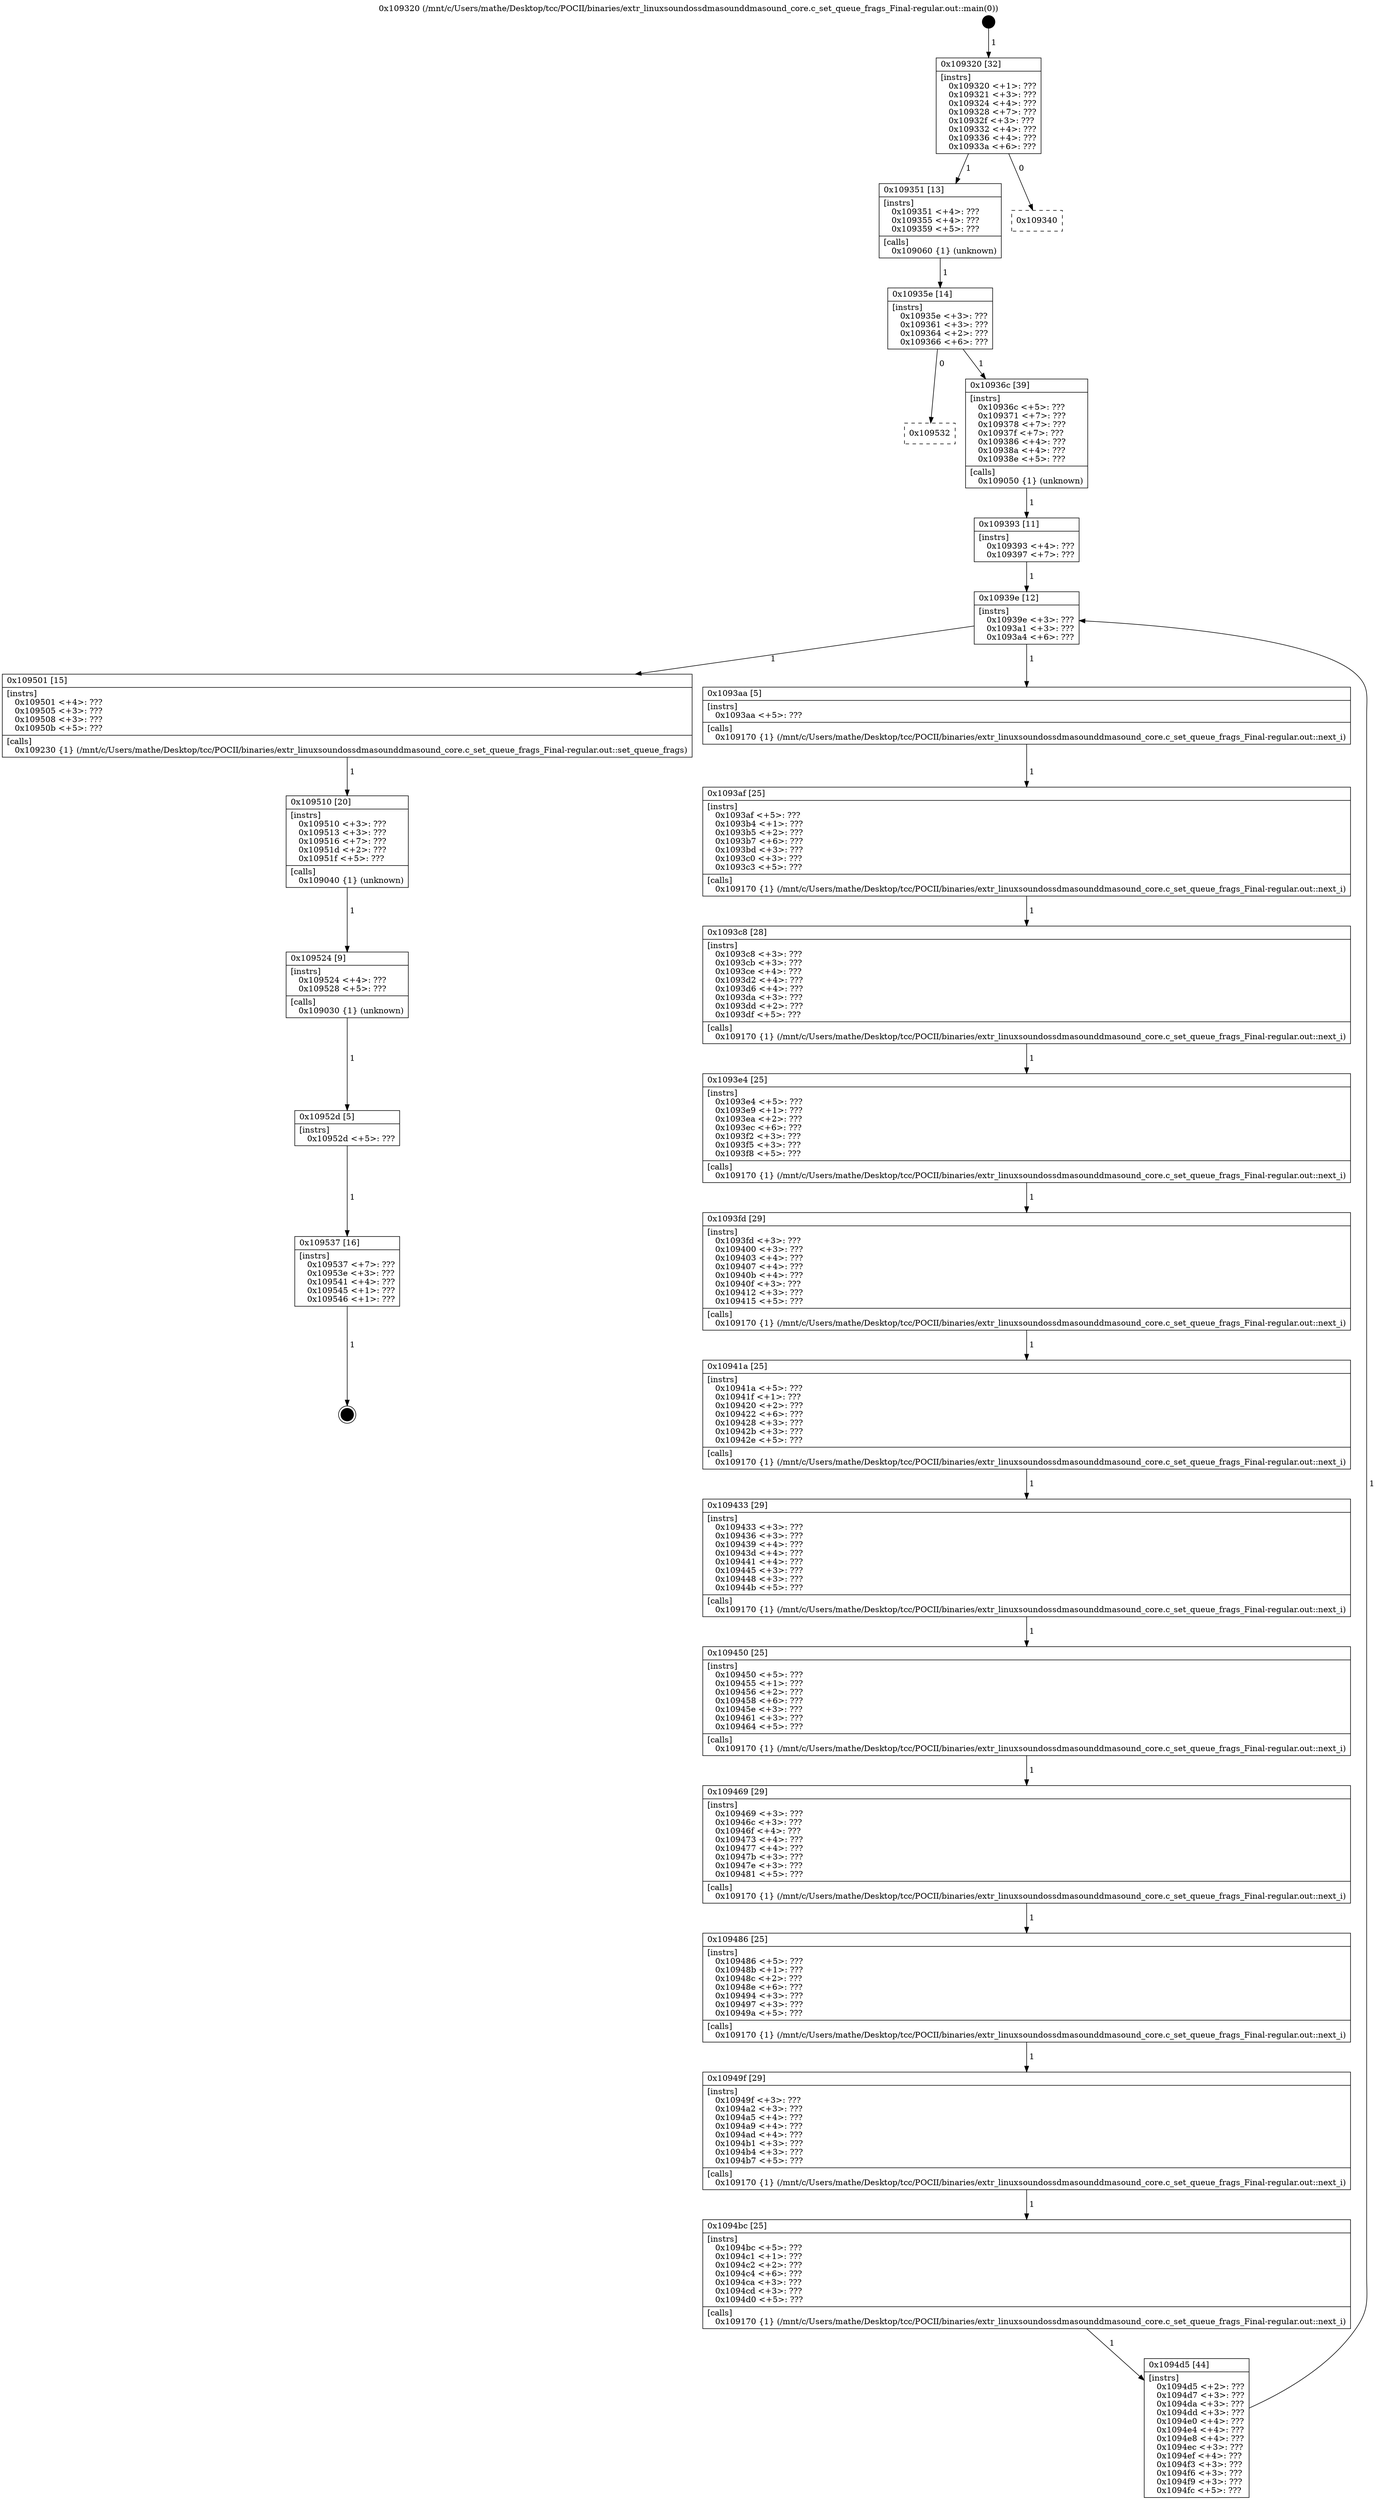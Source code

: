 digraph "0x109320" {
  label = "0x109320 (/mnt/c/Users/mathe/Desktop/tcc/POCII/binaries/extr_linuxsoundossdmasounddmasound_core.c_set_queue_frags_Final-regular.out::main(0))"
  labelloc = "t"
  node[shape=record]

  Entry [label="",width=0.3,height=0.3,shape=circle,fillcolor=black,style=filled]
  "0x109320" [label="{
     0x109320 [32]\l
     | [instrs]\l
     &nbsp;&nbsp;0x109320 \<+1\>: ???\l
     &nbsp;&nbsp;0x109321 \<+3\>: ???\l
     &nbsp;&nbsp;0x109324 \<+4\>: ???\l
     &nbsp;&nbsp;0x109328 \<+7\>: ???\l
     &nbsp;&nbsp;0x10932f \<+3\>: ???\l
     &nbsp;&nbsp;0x109332 \<+4\>: ???\l
     &nbsp;&nbsp;0x109336 \<+4\>: ???\l
     &nbsp;&nbsp;0x10933a \<+6\>: ???\l
  }"]
  "0x109351" [label="{
     0x109351 [13]\l
     | [instrs]\l
     &nbsp;&nbsp;0x109351 \<+4\>: ???\l
     &nbsp;&nbsp;0x109355 \<+4\>: ???\l
     &nbsp;&nbsp;0x109359 \<+5\>: ???\l
     | [calls]\l
     &nbsp;&nbsp;0x109060 \{1\} (unknown)\l
  }"]
  "0x109340" [label="{
     0x109340\l
  }", style=dashed]
  "0x10935e" [label="{
     0x10935e [14]\l
     | [instrs]\l
     &nbsp;&nbsp;0x10935e \<+3\>: ???\l
     &nbsp;&nbsp;0x109361 \<+3\>: ???\l
     &nbsp;&nbsp;0x109364 \<+2\>: ???\l
     &nbsp;&nbsp;0x109366 \<+6\>: ???\l
  }"]
  "0x109532" [label="{
     0x109532\l
  }", style=dashed]
  "0x10936c" [label="{
     0x10936c [39]\l
     | [instrs]\l
     &nbsp;&nbsp;0x10936c \<+5\>: ???\l
     &nbsp;&nbsp;0x109371 \<+7\>: ???\l
     &nbsp;&nbsp;0x109378 \<+7\>: ???\l
     &nbsp;&nbsp;0x10937f \<+7\>: ???\l
     &nbsp;&nbsp;0x109386 \<+4\>: ???\l
     &nbsp;&nbsp;0x10938a \<+4\>: ???\l
     &nbsp;&nbsp;0x10938e \<+5\>: ???\l
     | [calls]\l
     &nbsp;&nbsp;0x109050 \{1\} (unknown)\l
  }"]
  Exit [label="",width=0.3,height=0.3,shape=circle,fillcolor=black,style=filled,peripheries=2]
  "0x10939e" [label="{
     0x10939e [12]\l
     | [instrs]\l
     &nbsp;&nbsp;0x10939e \<+3\>: ???\l
     &nbsp;&nbsp;0x1093a1 \<+3\>: ???\l
     &nbsp;&nbsp;0x1093a4 \<+6\>: ???\l
  }"]
  "0x109501" [label="{
     0x109501 [15]\l
     | [instrs]\l
     &nbsp;&nbsp;0x109501 \<+4\>: ???\l
     &nbsp;&nbsp;0x109505 \<+3\>: ???\l
     &nbsp;&nbsp;0x109508 \<+3\>: ???\l
     &nbsp;&nbsp;0x10950b \<+5\>: ???\l
     | [calls]\l
     &nbsp;&nbsp;0x109230 \{1\} (/mnt/c/Users/mathe/Desktop/tcc/POCII/binaries/extr_linuxsoundossdmasounddmasound_core.c_set_queue_frags_Final-regular.out::set_queue_frags)\l
  }"]
  "0x1093aa" [label="{
     0x1093aa [5]\l
     | [instrs]\l
     &nbsp;&nbsp;0x1093aa \<+5\>: ???\l
     | [calls]\l
     &nbsp;&nbsp;0x109170 \{1\} (/mnt/c/Users/mathe/Desktop/tcc/POCII/binaries/extr_linuxsoundossdmasounddmasound_core.c_set_queue_frags_Final-regular.out::next_i)\l
  }"]
  "0x1093af" [label="{
     0x1093af [25]\l
     | [instrs]\l
     &nbsp;&nbsp;0x1093af \<+5\>: ???\l
     &nbsp;&nbsp;0x1093b4 \<+1\>: ???\l
     &nbsp;&nbsp;0x1093b5 \<+2\>: ???\l
     &nbsp;&nbsp;0x1093b7 \<+6\>: ???\l
     &nbsp;&nbsp;0x1093bd \<+3\>: ???\l
     &nbsp;&nbsp;0x1093c0 \<+3\>: ???\l
     &nbsp;&nbsp;0x1093c3 \<+5\>: ???\l
     | [calls]\l
     &nbsp;&nbsp;0x109170 \{1\} (/mnt/c/Users/mathe/Desktop/tcc/POCII/binaries/extr_linuxsoundossdmasounddmasound_core.c_set_queue_frags_Final-regular.out::next_i)\l
  }"]
  "0x1093c8" [label="{
     0x1093c8 [28]\l
     | [instrs]\l
     &nbsp;&nbsp;0x1093c8 \<+3\>: ???\l
     &nbsp;&nbsp;0x1093cb \<+3\>: ???\l
     &nbsp;&nbsp;0x1093ce \<+4\>: ???\l
     &nbsp;&nbsp;0x1093d2 \<+4\>: ???\l
     &nbsp;&nbsp;0x1093d6 \<+4\>: ???\l
     &nbsp;&nbsp;0x1093da \<+3\>: ???\l
     &nbsp;&nbsp;0x1093dd \<+2\>: ???\l
     &nbsp;&nbsp;0x1093df \<+5\>: ???\l
     | [calls]\l
     &nbsp;&nbsp;0x109170 \{1\} (/mnt/c/Users/mathe/Desktop/tcc/POCII/binaries/extr_linuxsoundossdmasounddmasound_core.c_set_queue_frags_Final-regular.out::next_i)\l
  }"]
  "0x1093e4" [label="{
     0x1093e4 [25]\l
     | [instrs]\l
     &nbsp;&nbsp;0x1093e4 \<+5\>: ???\l
     &nbsp;&nbsp;0x1093e9 \<+1\>: ???\l
     &nbsp;&nbsp;0x1093ea \<+2\>: ???\l
     &nbsp;&nbsp;0x1093ec \<+6\>: ???\l
     &nbsp;&nbsp;0x1093f2 \<+3\>: ???\l
     &nbsp;&nbsp;0x1093f5 \<+3\>: ???\l
     &nbsp;&nbsp;0x1093f8 \<+5\>: ???\l
     | [calls]\l
     &nbsp;&nbsp;0x109170 \{1\} (/mnt/c/Users/mathe/Desktop/tcc/POCII/binaries/extr_linuxsoundossdmasounddmasound_core.c_set_queue_frags_Final-regular.out::next_i)\l
  }"]
  "0x1093fd" [label="{
     0x1093fd [29]\l
     | [instrs]\l
     &nbsp;&nbsp;0x1093fd \<+3\>: ???\l
     &nbsp;&nbsp;0x109400 \<+3\>: ???\l
     &nbsp;&nbsp;0x109403 \<+4\>: ???\l
     &nbsp;&nbsp;0x109407 \<+4\>: ???\l
     &nbsp;&nbsp;0x10940b \<+4\>: ???\l
     &nbsp;&nbsp;0x10940f \<+3\>: ???\l
     &nbsp;&nbsp;0x109412 \<+3\>: ???\l
     &nbsp;&nbsp;0x109415 \<+5\>: ???\l
     | [calls]\l
     &nbsp;&nbsp;0x109170 \{1\} (/mnt/c/Users/mathe/Desktop/tcc/POCII/binaries/extr_linuxsoundossdmasounddmasound_core.c_set_queue_frags_Final-regular.out::next_i)\l
  }"]
  "0x10941a" [label="{
     0x10941a [25]\l
     | [instrs]\l
     &nbsp;&nbsp;0x10941a \<+5\>: ???\l
     &nbsp;&nbsp;0x10941f \<+1\>: ???\l
     &nbsp;&nbsp;0x109420 \<+2\>: ???\l
     &nbsp;&nbsp;0x109422 \<+6\>: ???\l
     &nbsp;&nbsp;0x109428 \<+3\>: ???\l
     &nbsp;&nbsp;0x10942b \<+3\>: ???\l
     &nbsp;&nbsp;0x10942e \<+5\>: ???\l
     | [calls]\l
     &nbsp;&nbsp;0x109170 \{1\} (/mnt/c/Users/mathe/Desktop/tcc/POCII/binaries/extr_linuxsoundossdmasounddmasound_core.c_set_queue_frags_Final-regular.out::next_i)\l
  }"]
  "0x109433" [label="{
     0x109433 [29]\l
     | [instrs]\l
     &nbsp;&nbsp;0x109433 \<+3\>: ???\l
     &nbsp;&nbsp;0x109436 \<+3\>: ???\l
     &nbsp;&nbsp;0x109439 \<+4\>: ???\l
     &nbsp;&nbsp;0x10943d \<+4\>: ???\l
     &nbsp;&nbsp;0x109441 \<+4\>: ???\l
     &nbsp;&nbsp;0x109445 \<+3\>: ???\l
     &nbsp;&nbsp;0x109448 \<+3\>: ???\l
     &nbsp;&nbsp;0x10944b \<+5\>: ???\l
     | [calls]\l
     &nbsp;&nbsp;0x109170 \{1\} (/mnt/c/Users/mathe/Desktop/tcc/POCII/binaries/extr_linuxsoundossdmasounddmasound_core.c_set_queue_frags_Final-regular.out::next_i)\l
  }"]
  "0x109450" [label="{
     0x109450 [25]\l
     | [instrs]\l
     &nbsp;&nbsp;0x109450 \<+5\>: ???\l
     &nbsp;&nbsp;0x109455 \<+1\>: ???\l
     &nbsp;&nbsp;0x109456 \<+2\>: ???\l
     &nbsp;&nbsp;0x109458 \<+6\>: ???\l
     &nbsp;&nbsp;0x10945e \<+3\>: ???\l
     &nbsp;&nbsp;0x109461 \<+3\>: ???\l
     &nbsp;&nbsp;0x109464 \<+5\>: ???\l
     | [calls]\l
     &nbsp;&nbsp;0x109170 \{1\} (/mnt/c/Users/mathe/Desktop/tcc/POCII/binaries/extr_linuxsoundossdmasounddmasound_core.c_set_queue_frags_Final-regular.out::next_i)\l
  }"]
  "0x109469" [label="{
     0x109469 [29]\l
     | [instrs]\l
     &nbsp;&nbsp;0x109469 \<+3\>: ???\l
     &nbsp;&nbsp;0x10946c \<+3\>: ???\l
     &nbsp;&nbsp;0x10946f \<+4\>: ???\l
     &nbsp;&nbsp;0x109473 \<+4\>: ???\l
     &nbsp;&nbsp;0x109477 \<+4\>: ???\l
     &nbsp;&nbsp;0x10947b \<+3\>: ???\l
     &nbsp;&nbsp;0x10947e \<+3\>: ???\l
     &nbsp;&nbsp;0x109481 \<+5\>: ???\l
     | [calls]\l
     &nbsp;&nbsp;0x109170 \{1\} (/mnt/c/Users/mathe/Desktop/tcc/POCII/binaries/extr_linuxsoundossdmasounddmasound_core.c_set_queue_frags_Final-regular.out::next_i)\l
  }"]
  "0x109486" [label="{
     0x109486 [25]\l
     | [instrs]\l
     &nbsp;&nbsp;0x109486 \<+5\>: ???\l
     &nbsp;&nbsp;0x10948b \<+1\>: ???\l
     &nbsp;&nbsp;0x10948c \<+2\>: ???\l
     &nbsp;&nbsp;0x10948e \<+6\>: ???\l
     &nbsp;&nbsp;0x109494 \<+3\>: ???\l
     &nbsp;&nbsp;0x109497 \<+3\>: ???\l
     &nbsp;&nbsp;0x10949a \<+5\>: ???\l
     | [calls]\l
     &nbsp;&nbsp;0x109170 \{1\} (/mnt/c/Users/mathe/Desktop/tcc/POCII/binaries/extr_linuxsoundossdmasounddmasound_core.c_set_queue_frags_Final-regular.out::next_i)\l
  }"]
  "0x10949f" [label="{
     0x10949f [29]\l
     | [instrs]\l
     &nbsp;&nbsp;0x10949f \<+3\>: ???\l
     &nbsp;&nbsp;0x1094a2 \<+3\>: ???\l
     &nbsp;&nbsp;0x1094a5 \<+4\>: ???\l
     &nbsp;&nbsp;0x1094a9 \<+4\>: ???\l
     &nbsp;&nbsp;0x1094ad \<+4\>: ???\l
     &nbsp;&nbsp;0x1094b1 \<+3\>: ???\l
     &nbsp;&nbsp;0x1094b4 \<+3\>: ???\l
     &nbsp;&nbsp;0x1094b7 \<+5\>: ???\l
     | [calls]\l
     &nbsp;&nbsp;0x109170 \{1\} (/mnt/c/Users/mathe/Desktop/tcc/POCII/binaries/extr_linuxsoundossdmasounddmasound_core.c_set_queue_frags_Final-regular.out::next_i)\l
  }"]
  "0x1094bc" [label="{
     0x1094bc [25]\l
     | [instrs]\l
     &nbsp;&nbsp;0x1094bc \<+5\>: ???\l
     &nbsp;&nbsp;0x1094c1 \<+1\>: ???\l
     &nbsp;&nbsp;0x1094c2 \<+2\>: ???\l
     &nbsp;&nbsp;0x1094c4 \<+6\>: ???\l
     &nbsp;&nbsp;0x1094ca \<+3\>: ???\l
     &nbsp;&nbsp;0x1094cd \<+3\>: ???\l
     &nbsp;&nbsp;0x1094d0 \<+5\>: ???\l
     | [calls]\l
     &nbsp;&nbsp;0x109170 \{1\} (/mnt/c/Users/mathe/Desktop/tcc/POCII/binaries/extr_linuxsoundossdmasounddmasound_core.c_set_queue_frags_Final-regular.out::next_i)\l
  }"]
  "0x1094d5" [label="{
     0x1094d5 [44]\l
     | [instrs]\l
     &nbsp;&nbsp;0x1094d5 \<+2\>: ???\l
     &nbsp;&nbsp;0x1094d7 \<+3\>: ???\l
     &nbsp;&nbsp;0x1094da \<+3\>: ???\l
     &nbsp;&nbsp;0x1094dd \<+3\>: ???\l
     &nbsp;&nbsp;0x1094e0 \<+4\>: ???\l
     &nbsp;&nbsp;0x1094e4 \<+4\>: ???\l
     &nbsp;&nbsp;0x1094e8 \<+4\>: ???\l
     &nbsp;&nbsp;0x1094ec \<+3\>: ???\l
     &nbsp;&nbsp;0x1094ef \<+4\>: ???\l
     &nbsp;&nbsp;0x1094f3 \<+3\>: ???\l
     &nbsp;&nbsp;0x1094f6 \<+3\>: ???\l
     &nbsp;&nbsp;0x1094f9 \<+3\>: ???\l
     &nbsp;&nbsp;0x1094fc \<+5\>: ???\l
  }"]
  "0x109393" [label="{
     0x109393 [11]\l
     | [instrs]\l
     &nbsp;&nbsp;0x109393 \<+4\>: ???\l
     &nbsp;&nbsp;0x109397 \<+7\>: ???\l
  }"]
  "0x109510" [label="{
     0x109510 [20]\l
     | [instrs]\l
     &nbsp;&nbsp;0x109510 \<+3\>: ???\l
     &nbsp;&nbsp;0x109513 \<+3\>: ???\l
     &nbsp;&nbsp;0x109516 \<+7\>: ???\l
     &nbsp;&nbsp;0x10951d \<+2\>: ???\l
     &nbsp;&nbsp;0x10951f \<+5\>: ???\l
     | [calls]\l
     &nbsp;&nbsp;0x109040 \{1\} (unknown)\l
  }"]
  "0x109524" [label="{
     0x109524 [9]\l
     | [instrs]\l
     &nbsp;&nbsp;0x109524 \<+4\>: ???\l
     &nbsp;&nbsp;0x109528 \<+5\>: ???\l
     | [calls]\l
     &nbsp;&nbsp;0x109030 \{1\} (unknown)\l
  }"]
  "0x10952d" [label="{
     0x10952d [5]\l
     | [instrs]\l
     &nbsp;&nbsp;0x10952d \<+5\>: ???\l
  }"]
  "0x109537" [label="{
     0x109537 [16]\l
     | [instrs]\l
     &nbsp;&nbsp;0x109537 \<+7\>: ???\l
     &nbsp;&nbsp;0x10953e \<+3\>: ???\l
     &nbsp;&nbsp;0x109541 \<+4\>: ???\l
     &nbsp;&nbsp;0x109545 \<+1\>: ???\l
     &nbsp;&nbsp;0x109546 \<+1\>: ???\l
  }"]
  Entry -> "0x109320" [label=" 1"]
  "0x109320" -> "0x109351" [label=" 1"]
  "0x109320" -> "0x109340" [label=" 0"]
  "0x109351" -> "0x10935e" [label=" 1"]
  "0x10935e" -> "0x109532" [label=" 0"]
  "0x10935e" -> "0x10936c" [label=" 1"]
  "0x109537" -> Exit [label=" 1"]
  "0x10936c" -> "0x109393" [label=" 1"]
  "0x10939e" -> "0x109501" [label=" 1"]
  "0x10939e" -> "0x1093aa" [label=" 1"]
  "0x1093aa" -> "0x1093af" [label=" 1"]
  "0x1093af" -> "0x1093c8" [label=" 1"]
  "0x1093c8" -> "0x1093e4" [label=" 1"]
  "0x1093e4" -> "0x1093fd" [label=" 1"]
  "0x1093fd" -> "0x10941a" [label=" 1"]
  "0x10941a" -> "0x109433" [label=" 1"]
  "0x109433" -> "0x109450" [label=" 1"]
  "0x109450" -> "0x109469" [label=" 1"]
  "0x109469" -> "0x109486" [label=" 1"]
  "0x109486" -> "0x10949f" [label=" 1"]
  "0x10949f" -> "0x1094bc" [label=" 1"]
  "0x1094bc" -> "0x1094d5" [label=" 1"]
  "0x109393" -> "0x10939e" [label=" 1"]
  "0x1094d5" -> "0x10939e" [label=" 1"]
  "0x109501" -> "0x109510" [label=" 1"]
  "0x109510" -> "0x109524" [label=" 1"]
  "0x109524" -> "0x10952d" [label=" 1"]
  "0x10952d" -> "0x109537" [label=" 1"]
}
